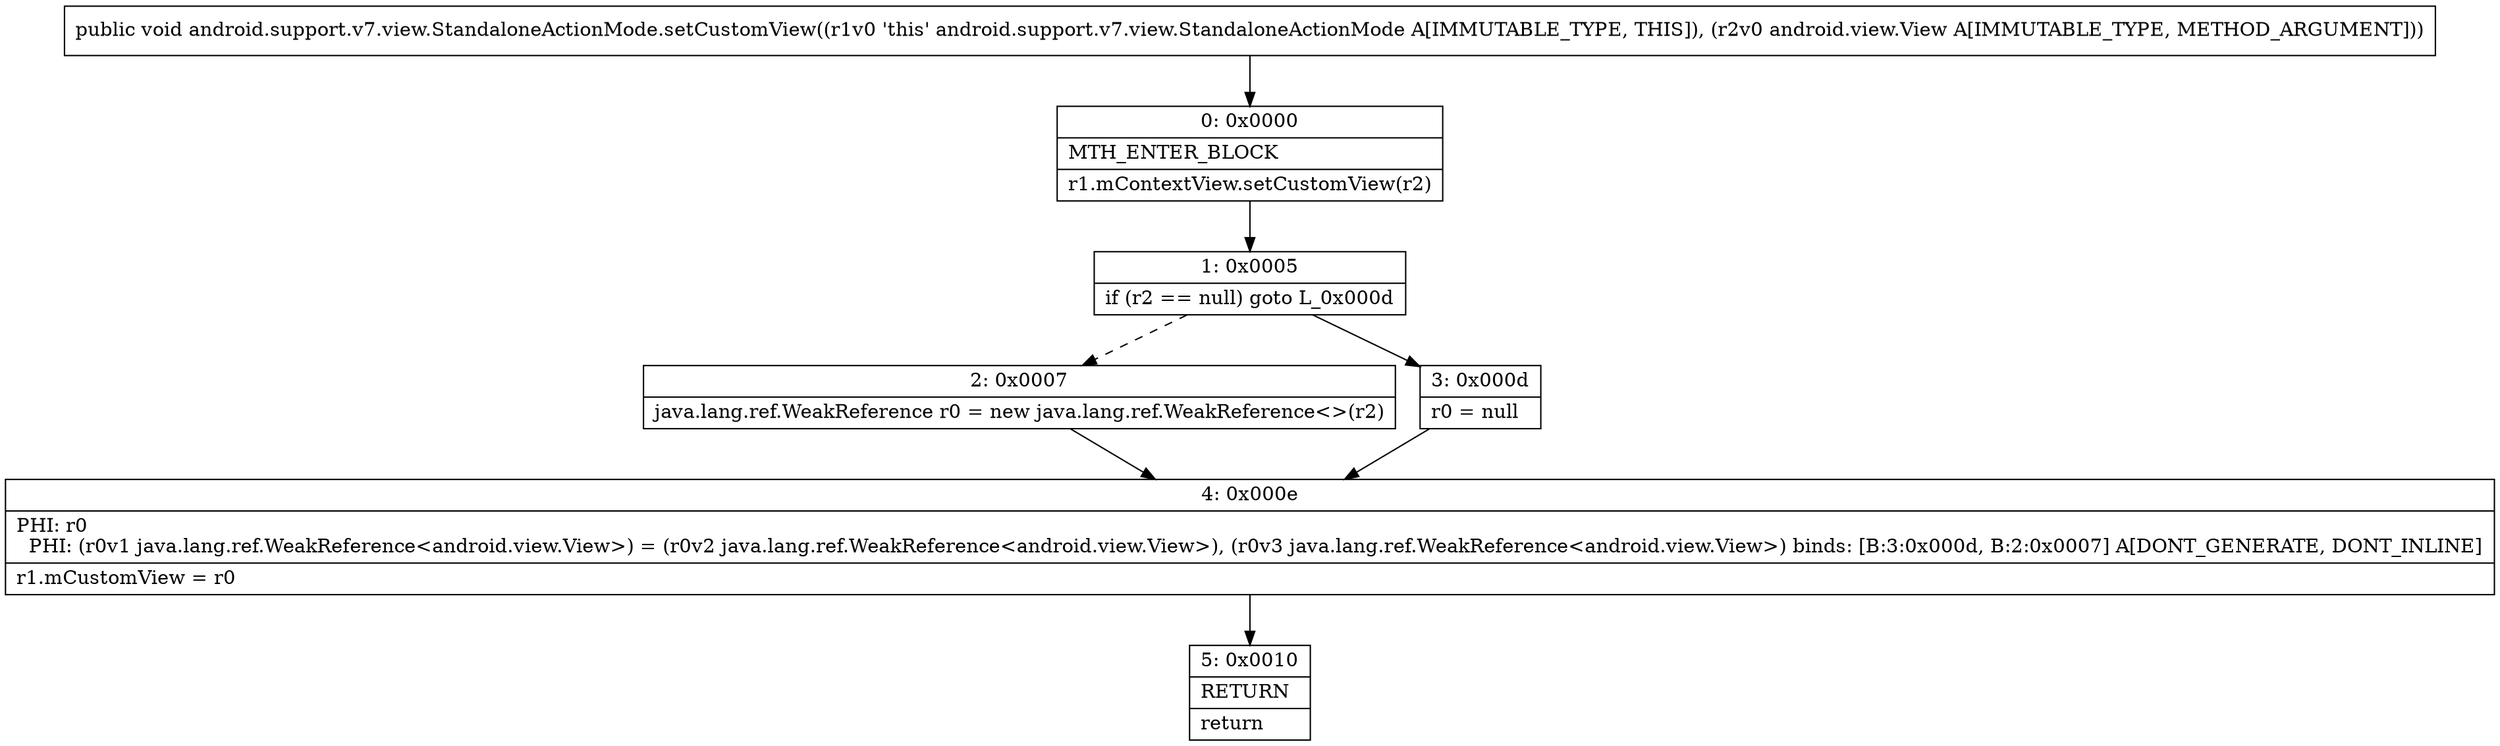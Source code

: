 digraph "CFG forandroid.support.v7.view.StandaloneActionMode.setCustomView(Landroid\/view\/View;)V" {
Node_0 [shape=record,label="{0\:\ 0x0000|MTH_ENTER_BLOCK\l|r1.mContextView.setCustomView(r2)\l}"];
Node_1 [shape=record,label="{1\:\ 0x0005|if (r2 == null) goto L_0x000d\l}"];
Node_2 [shape=record,label="{2\:\ 0x0007|java.lang.ref.WeakReference r0 = new java.lang.ref.WeakReference\<\>(r2)\l}"];
Node_3 [shape=record,label="{3\:\ 0x000d|r0 = null\l}"];
Node_4 [shape=record,label="{4\:\ 0x000e|PHI: r0 \l  PHI: (r0v1 java.lang.ref.WeakReference\<android.view.View\>) = (r0v2 java.lang.ref.WeakReference\<android.view.View\>), (r0v3 java.lang.ref.WeakReference\<android.view.View\>) binds: [B:3:0x000d, B:2:0x0007] A[DONT_GENERATE, DONT_INLINE]\l|r1.mCustomView = r0\l}"];
Node_5 [shape=record,label="{5\:\ 0x0010|RETURN\l|return\l}"];
MethodNode[shape=record,label="{public void android.support.v7.view.StandaloneActionMode.setCustomView((r1v0 'this' android.support.v7.view.StandaloneActionMode A[IMMUTABLE_TYPE, THIS]), (r2v0 android.view.View A[IMMUTABLE_TYPE, METHOD_ARGUMENT])) }"];
MethodNode -> Node_0;
Node_0 -> Node_1;
Node_1 -> Node_2[style=dashed];
Node_1 -> Node_3;
Node_2 -> Node_4;
Node_3 -> Node_4;
Node_4 -> Node_5;
}

